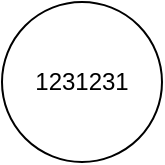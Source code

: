 <mxfile version="21.6.9" type="github" pages="2">
  <diagram name="第 1 页" id="w1SS2VsJ4Wertk8D80-j">
    <mxGraphModel dx="1050" dy="574" grid="1" gridSize="10" guides="1" tooltips="1" connect="1" arrows="1" fold="1" page="1" pageScale="1" pageWidth="827" pageHeight="1169" math="0" shadow="0">
      <root>
        <mxCell id="0" />
        <mxCell id="1" parent="0" />
        <UserObject label="1231231" link="data:page/id,pu1t-cKZelptn9FDowxA" id="TTZKYu51hcve-FtEBlVZ-1">
          <mxCell style="ellipse;whiteSpace=wrap;html=1;aspect=fixed;" parent="1" vertex="1">
            <mxGeometry x="370" y="260" width="80" height="80" as="geometry" />
          </mxCell>
        </UserObject>
      </root>
    </mxGraphModel>
  </diagram>
  <diagram id="pu1t-cKZelptn9FDowxA" name="第 2 页">
    <mxGraphModel dx="1050" dy="574" grid="1" gridSize="10" guides="1" tooltips="1" connect="1" arrows="1" fold="1" page="1" pageScale="1" pageWidth="827" pageHeight="1169" math="0" shadow="0">
      <root>
        <mxCell id="0" />
        <mxCell id="1" parent="0" />
        <UserObject label="" link="https://app.diagrams.net/#Wc83bc6ff62c19ada%2FC83BC6FF62C19ADA!3041#%7B%22pageId%22%3A%22pu1t-cKZelptn9FDowxA%22%7D" linkTarget="_blank" id="nUO5Zk9yDzekW-ZeClYs-1">
          <mxCell style="rounded=1;whiteSpace=wrap;html=1;" parent="1" vertex="1">
            <mxGeometry x="80" y="130" width="120" height="60" as="geometry" />
          </mxCell>
        </UserObject>
        <UserObject label="" link="https://app.diagrams.net/#Wc83bc6ff62c19ada%2FC83BC6FF62C19ADA!3041#%7B%22pageId%22%3A%22pu1t-cKZelptn9FDowxA%22%7D" id="SVxkbiO6EN6SNNa0q0eQ-1">
          <mxCell style="rounded=1;whiteSpace=wrap;html=1;" vertex="1" parent="1">
            <mxGeometry x="350" y="270" width="120" height="60" as="geometry" />
          </mxCell>
        </UserObject>
      </root>
    </mxGraphModel>
  </diagram>
</mxfile>

